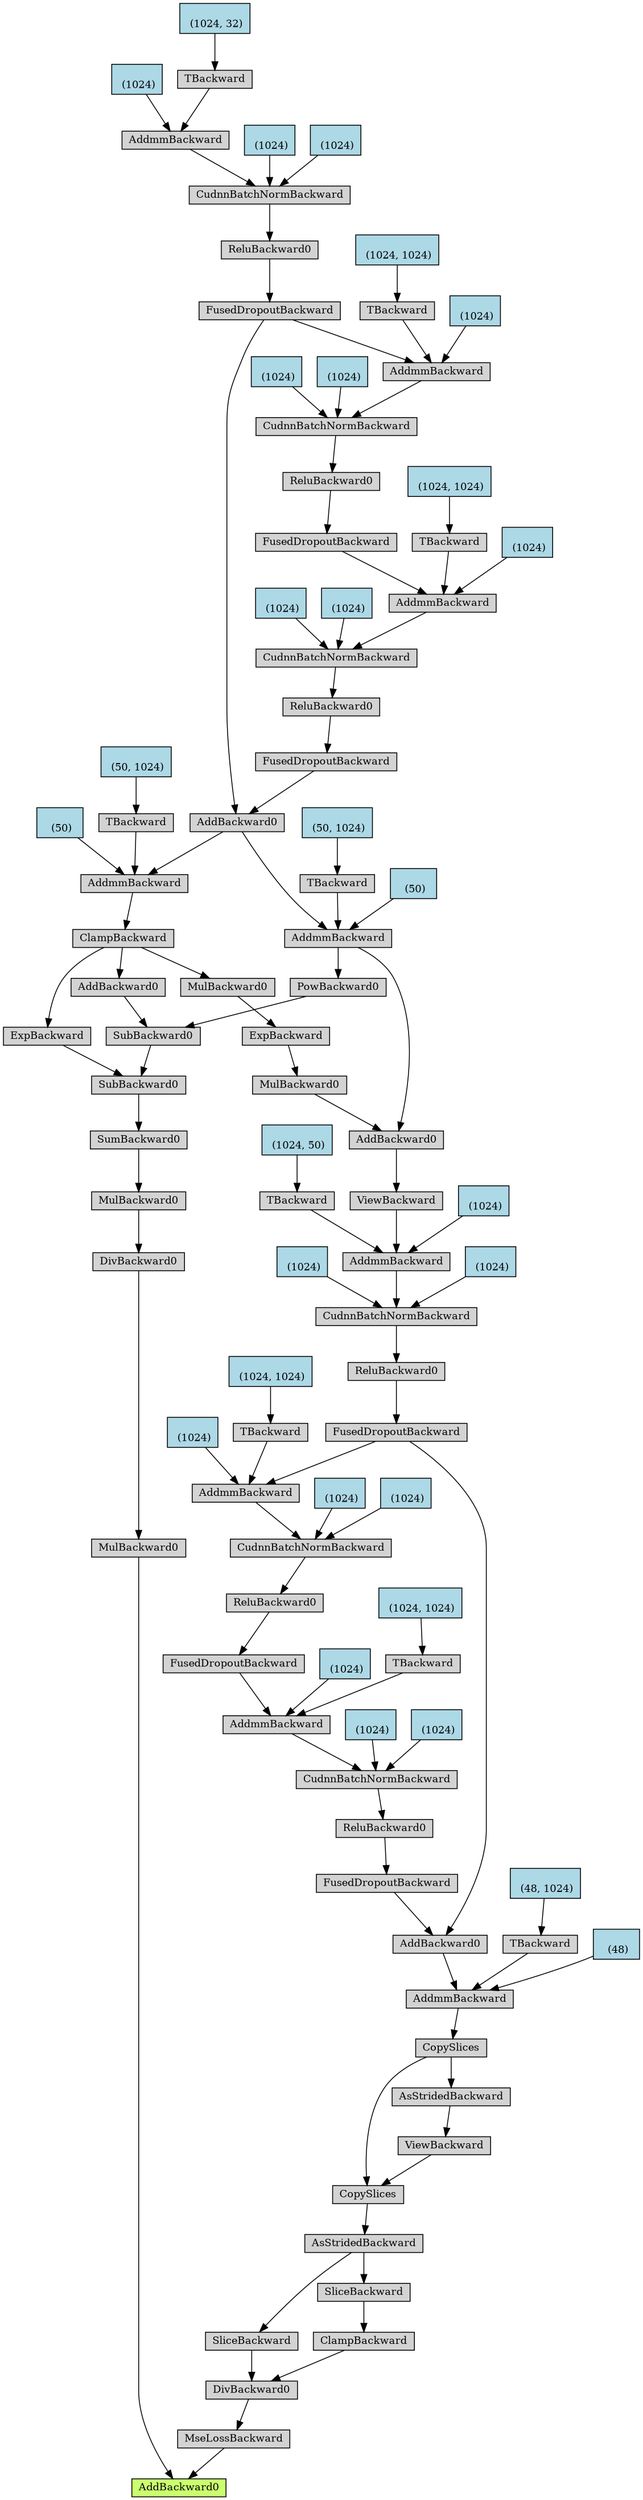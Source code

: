 digraph {
	graph [size="29.25,29.25"]
	node [align=left fontsize=12 height=0.2 ranksep=0.1 shape=box style=filled]
	140177947204368 [label=AddBackward0 fillcolor=darkolivegreen1]
	140177947204432 -> 140177947204368
	140177947204432 [label=MseLossBackward]
	140177947204624 -> 140177947204432
	140177947204624 [label=DivBackward0]
	140177947204752 -> 140177947204624
	140177947204752 [label=SliceBackward]
	140177947205008 -> 140177947204752
	140177947205008 [label=AsStridedBackward]
	140177947205136 -> 140177947205008
	140177947205136 [label=CopySlices]
	140177947205200 -> 140177947205136
	140177947205200 [label=CopySlices]
	140177947203664 -> 140177947205200
	140177947203664 [label=AddmmBackward]
	140177947205456 -> 140177947203664
	140177947205456 [label="
 (48)" fillcolor=lightblue]
	140177947205520 -> 140177947203664
	140177947205520 [label=AddBackward0]
	140177947259088 -> 140177947205520
	140177947259088 [label=FusedDropoutBackward]
	140177947259536 -> 140177947259088
	140177947259536 [label=ReluBackward0]
	140177947259280 -> 140177947259536
	140177947259280 [label=CudnnBatchNormBackward]
	140177947259728 -> 140177947259280
	140177947259728 [label=AddmmBackward]
	140177947259600 -> 140177947259728
	140177947259600 [label="
 (1024)" fillcolor=lightblue]
	140177947259920 -> 140177947259728
	140177947259920 [label=FusedDropoutBackward]
	140177947260176 -> 140177947259920
	140177947260176 [label=ReluBackward0]
	140177947259152 -> 140177947260176
	140177947259152 [label=CudnnBatchNormBackward]
	140177947260368 -> 140177947259152
	140177947260368 [label=AddmmBackward]
	140177947260624 -> 140177947260368
	140177947260624 [label="
 (1024)" fillcolor=lightblue]
	140177947259024 -> 140177947260368
	140177947259024 [label=FusedDropoutBackward]
	140177947260880 -> 140177947259024
	140177947260880 [label=ReluBackward0]
	140177947260240 -> 140177947260880
	140177947260240 [label=CudnnBatchNormBackward]
	140177947261072 -> 140177947260240
	140177947261072 [label=AddmmBackward]
	140177947261328 -> 140177947261072
	140177947261328 [label="
 (1024)" fillcolor=lightblue]
	140177947261392 -> 140177947261072
	140177947261392 [label=ViewBackward]
	140177947261648 -> 140177947261392
	140177947261648 [label=AddBackward0]
	140177947260944 -> 140177947261648
	140177947260944 [label=AddmmBackward]
	140177947261904 -> 140177947260944
	140177947261904 [label="
 (50)" fillcolor=lightblue]
	140177947261968 -> 140177947260944
	140177947261968 [label=AddBackward0]
	140177947262224 -> 140177947261968
	140177947262224 [label=FusedDropoutBackward]
	140177947261712 -> 140177947262224
	140177947261712 [label=ReluBackward0]
	140177947262480 -> 140177947261712
	140177947262480 [label=CudnnBatchNormBackward]
	140177947262608 -> 140177947262480
	140177947262608 [label=AddmmBackward]
	140177947262864 -> 140177947262608
	140177947262864 [label="
 (1024)" fillcolor=lightblue]
	140177947262928 -> 140177947262608
	140177947262928 [label=FusedDropoutBackward]
	140177947271440 -> 140177947262928
	140177947271440 [label=ReluBackward0]
	140177947271568 -> 140177947271440
	140177947271568 [label=CudnnBatchNormBackward]
	140177947271760 -> 140177947271568
	140177947271760 [label=AddmmBackward]
	140177947272016 -> 140177947271760
	140177947272016 [label="
 (1024)" fillcolor=lightblue]
	140177947262160 -> 140177947271760
	140177947262160 [label=FusedDropoutBackward]
	140177947272272 -> 140177947262160
	140177947272272 [label=ReluBackward0]
	140177947272400 -> 140177947272272
	140177947272400 [label=CudnnBatchNormBackward]
	140177947272592 -> 140177947272400
	140177947272592 [label=AddmmBackward]
	140177947272848 -> 140177947272592
	140177947272848 [label="
 (1024)" fillcolor=lightblue]
	140177947272912 -> 140177947272592
	140177947272912 [label=TBackward]
	140177947273104 -> 140177947272912
	140177947273104 [label="
 (1024, 32)" fillcolor=lightblue]
	140177947272656 -> 140177947272400
	140177947272656 [label="
 (1024)" fillcolor=lightblue]
	140177947272720 -> 140177947272400
	140177947272720 [label="
 (1024)" fillcolor=lightblue]
	140177947272080 -> 140177947271760
	140177947272080 [label=TBackward]
	140177947272208 -> 140177947272080
	140177947272208 [label="
 (1024, 1024)" fillcolor=lightblue]
	140177947271824 -> 140177947271568
	140177947271824 [label="
 (1024)" fillcolor=lightblue]
	140177947271888 -> 140177947271568
	140177947271888 [label="
 (1024)" fillcolor=lightblue]
	140177947271248 -> 140177947262608
	140177947271248 [label=TBackward]
	140177947271376 -> 140177947271248
	140177947271376 [label="
 (1024, 1024)" fillcolor=lightblue]
	140177947262672 -> 140177947262480
	140177947262672 [label="
 (1024)" fillcolor=lightblue]
	140177947262736 -> 140177947262480
	140177947262736 [label="
 (1024)" fillcolor=lightblue]
	140177947262160 -> 140177947261968
	140177947262032 -> 140177947260944
	140177947262032 [label=TBackward]
	140177947262352 -> 140177947262032
	140177947262352 [label="
 (50, 1024)" fillcolor=lightblue]
	140177947261776 -> 140177947261648
	140177947261776 [label=MulBackward0]
	140177947262096 -> 140177947261776
	140177947262096 [label=ExpBackward]
	140177947262544 -> 140177947262096
	140177947262544 [label=MulBackward0]
	140177947272464 -> 140177947262544
	140177947272464 [label=ClampBackward]
	140177947202128 -> 140177947272464
	140177947202128 [label=AddmmBackward]
	140177947272144 -> 140177947202128
	140177947272144 [label="
 (50)" fillcolor=lightblue]
	140177947261968 -> 140177947202128
	140177947273040 -> 140177947202128
	140177947273040 [label=TBackward]
	140177947273360 -> 140177947273040
	140177947273360 [label="
 (50, 1024)" fillcolor=lightblue]
	140177947261456 -> 140177947261072
	140177947261456 [label=TBackward]
	140177947261584 -> 140177947261456
	140177947261584 [label="
 (1024, 50)" fillcolor=lightblue]
	140177947261136 -> 140177947260240
	140177947261136 [label="
 (1024)" fillcolor=lightblue]
	140177947261200 -> 140177947260240
	140177947261200 [label="
 (1024)" fillcolor=lightblue]
	140177947260688 -> 140177947260368
	140177947260688 [label=TBackward]
	140177947260816 -> 140177947260688
	140177947260816 [label="
 (1024, 1024)" fillcolor=lightblue]
	140177947260432 -> 140177947259152
	140177947260432 [label="
 (1024)" fillcolor=lightblue]
	140177947260496 -> 140177947259152
	140177947260496 [label="
 (1024)" fillcolor=lightblue]
	140177947259984 -> 140177947259728
	140177947259984 [label=TBackward]
	140177947260112 -> 140177947259984
	140177947260112 [label="
 (1024, 1024)" fillcolor=lightblue]
	140177947259664 -> 140177947259280
	140177947259664 [label="
 (1024)" fillcolor=lightblue]
	140177947259856 -> 140177947259280
	140177947259856 [label="
 (1024)" fillcolor=lightblue]
	140177947259024 -> 140177947205520
	140177947205584 -> 140177947203664
	140177947205584 [label=TBackward]
	140177947259408 -> 140177947205584
	140177947259408 [label="
 (48, 1024)" fillcolor=lightblue]
	140177947205264 -> 140177947205136
	140177947205264 [label=ViewBackward]
	140177947205392 -> 140177947205264
	140177947205392 [label=AsStridedBackward]
	140177947205200 -> 140177947205392
	140177947204816 -> 140177947204624
	140177947204816 [label=ClampBackward]
	140177947205072 -> 140177947204816
	140177947205072 [label=SliceBackward]
	140177947205008 -> 140177947205072
	140177947204496 -> 140177947204368
	140177947204496 [label=MulBackward0]
	140177947204688 -> 140177947204496
	140177947204688 [label=DivBackward0]
	140177947204880 -> 140177947204688
	140177947204880 [label=MulBackward0]
	140177947258960 -> 140177947204880
	140177947258960 [label=SumBackward0]
	140177947259216 -> 140177947258960
	140177947259216 [label=SubBackward0]
	140177947261008 -> 140177947259216
	140177947261008 [label=SubBackward0]
	140177947260752 -> 140177947261008
	140177947260752 [label=AddBackward0]
	140177947272464 -> 140177947260752
	140177947261840 -> 140177947261008
	140177947261840 [label=PowBackward0]
	140177947260944 -> 140177947261840
	140177947260304 -> 140177947259216
	140177947260304 [label=ExpBackward]
	140177947272464 -> 140177947260304
}
